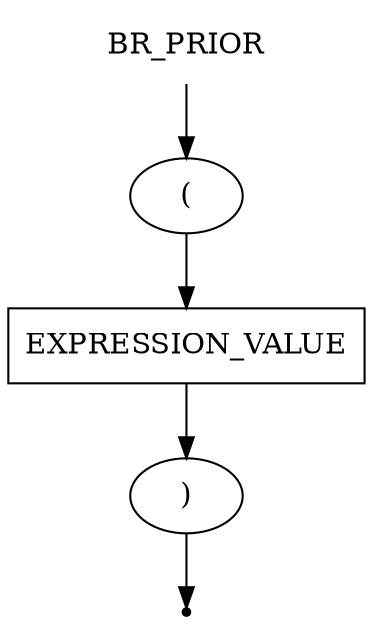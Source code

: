 digraph BR_PRIOR {
    start [label=BR_PRIOR shape=plaintext]
    expression_value [label=EXPRESSION_VALUE shape=box]
    br_open [label="(" shape=oval]
    br_close [label=")" shape=oval]
    end [label="" shape=point]

    start -> br_open
    br_open -> expression_value
    expression_value -> br_close
    br_close -> end
}